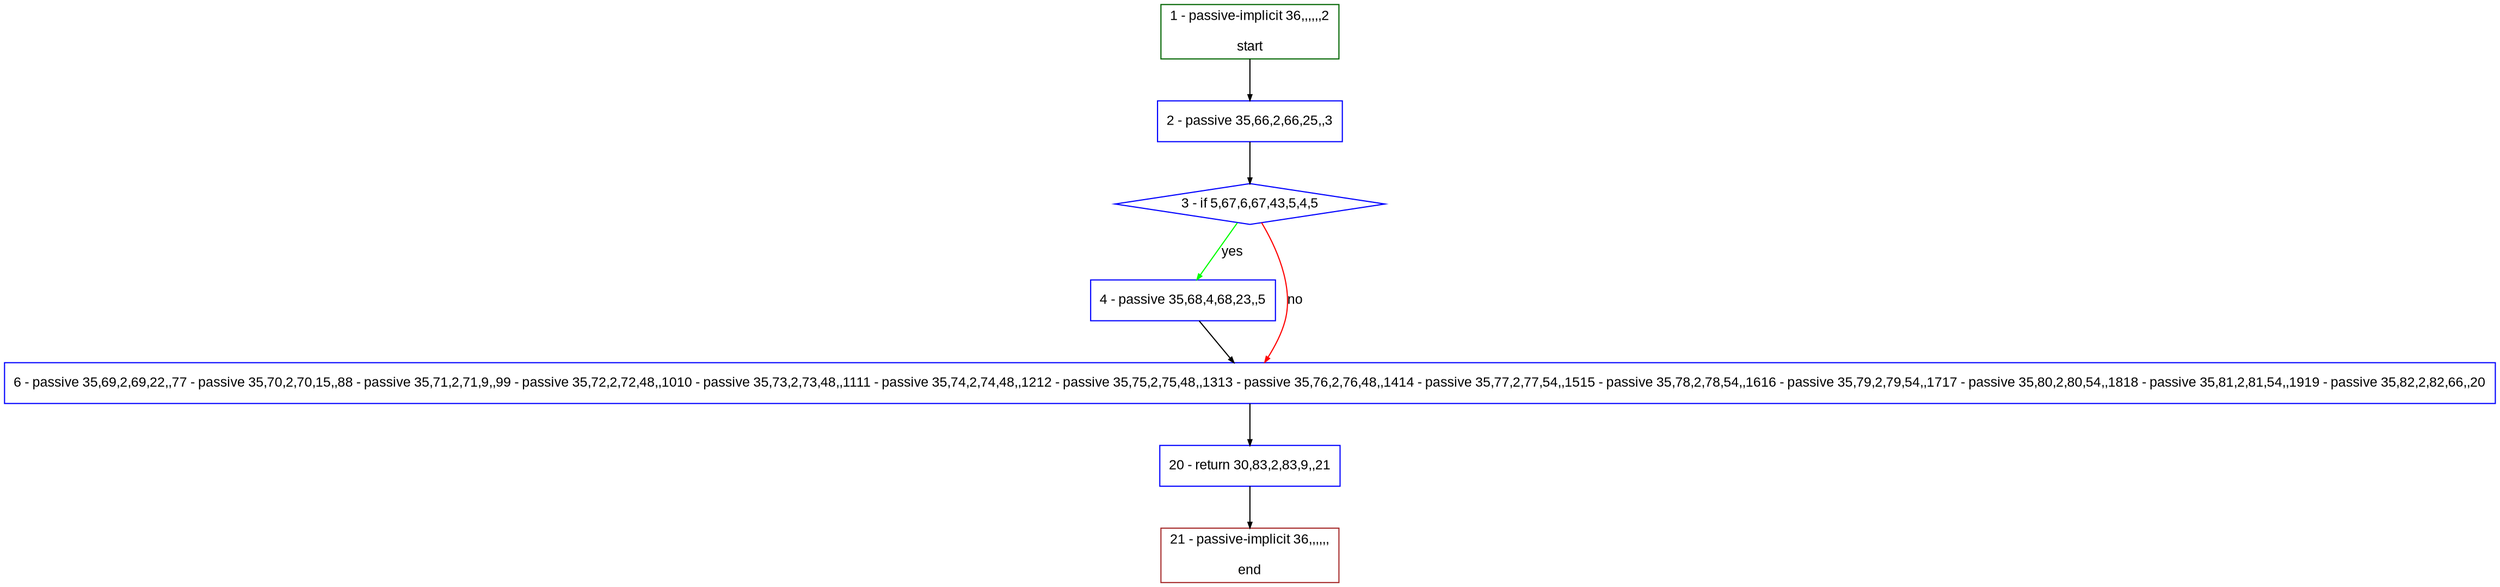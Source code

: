 digraph "" {
  graph [pack="true", label="", fontsize="12", packmode="clust", fontname="Arial", fillcolor="#FFFFCC", bgcolor="white", style="rounded,filled", compound="true"];
  node [node_initialized="no", label="", color="grey", fontsize="12", fillcolor="white", fontname="Arial", style="filled", shape="rectangle", compound="true", fixedsize="false"];
  edge [fontcolor="black", arrowhead="normal", arrowtail="none", arrowsize="0.5", ltail="", label="", color="black", fontsize="12", lhead="", fontname="Arial", dir="forward", compound="true"];
  __N1 [label="2 - passive 35,66,2,66,25,,3", color="#0000ff", fillcolor="#ffffff", style="filled", shape="box"];
  __N2 [label="1 - passive-implicit 36,,,,,,2\n\nstart", color="#006400", fillcolor="#ffffff", style="filled", shape="box"];
  __N3 [label="3 - if 5,67,6,67,43,5,4,5", color="#0000ff", fillcolor="#ffffff", style="filled", shape="diamond"];
  __N4 [label="4 - passive 35,68,4,68,23,,5", color="#0000ff", fillcolor="#ffffff", style="filled", shape="box"];
  __N5 [label="6 - passive 35,69,2,69,22,,77 - passive 35,70,2,70,15,,88 - passive 35,71,2,71,9,,99 - passive 35,72,2,72,48,,1010 - passive 35,73,2,73,48,,1111 - passive 35,74,2,74,48,,1212 - passive 35,75,2,75,48,,1313 - passive 35,76,2,76,48,,1414 - passive 35,77,2,77,54,,1515 - passive 35,78,2,78,54,,1616 - passive 35,79,2,79,54,,1717 - passive 35,80,2,80,54,,1818 - passive 35,81,2,81,54,,1919 - passive 35,82,2,82,66,,20", color="#0000ff", fillcolor="#ffffff", style="filled", shape="box"];
  __N6 [label="20 - return 30,83,2,83,9,,21", color="#0000ff", fillcolor="#ffffff", style="filled", shape="box"];
  __N7 [label="21 - passive-implicit 36,,,,,,\n\nend", color="#a52a2a", fillcolor="#ffffff", style="filled", shape="box"];
  __N2 -> __N1 [arrowhead="normal", arrowtail="none", color="#000000", label="", dir="forward"];
  __N1 -> __N3 [arrowhead="normal", arrowtail="none", color="#000000", label="", dir="forward"];
  __N3 -> __N4 [arrowhead="normal", arrowtail="none", color="#00ff00", label="yes", dir="forward"];
  __N3 -> __N5 [arrowhead="normal", arrowtail="none", color="#ff0000", label="no", dir="forward"];
  __N4 -> __N5 [arrowhead="normal", arrowtail="none", color="#000000", label="", dir="forward"];
  __N5 -> __N6 [arrowhead="normal", arrowtail="none", color="#000000", label="", dir="forward"];
  __N6 -> __N7 [arrowhead="normal", arrowtail="none", color="#000000", label="", dir="forward"];
}
